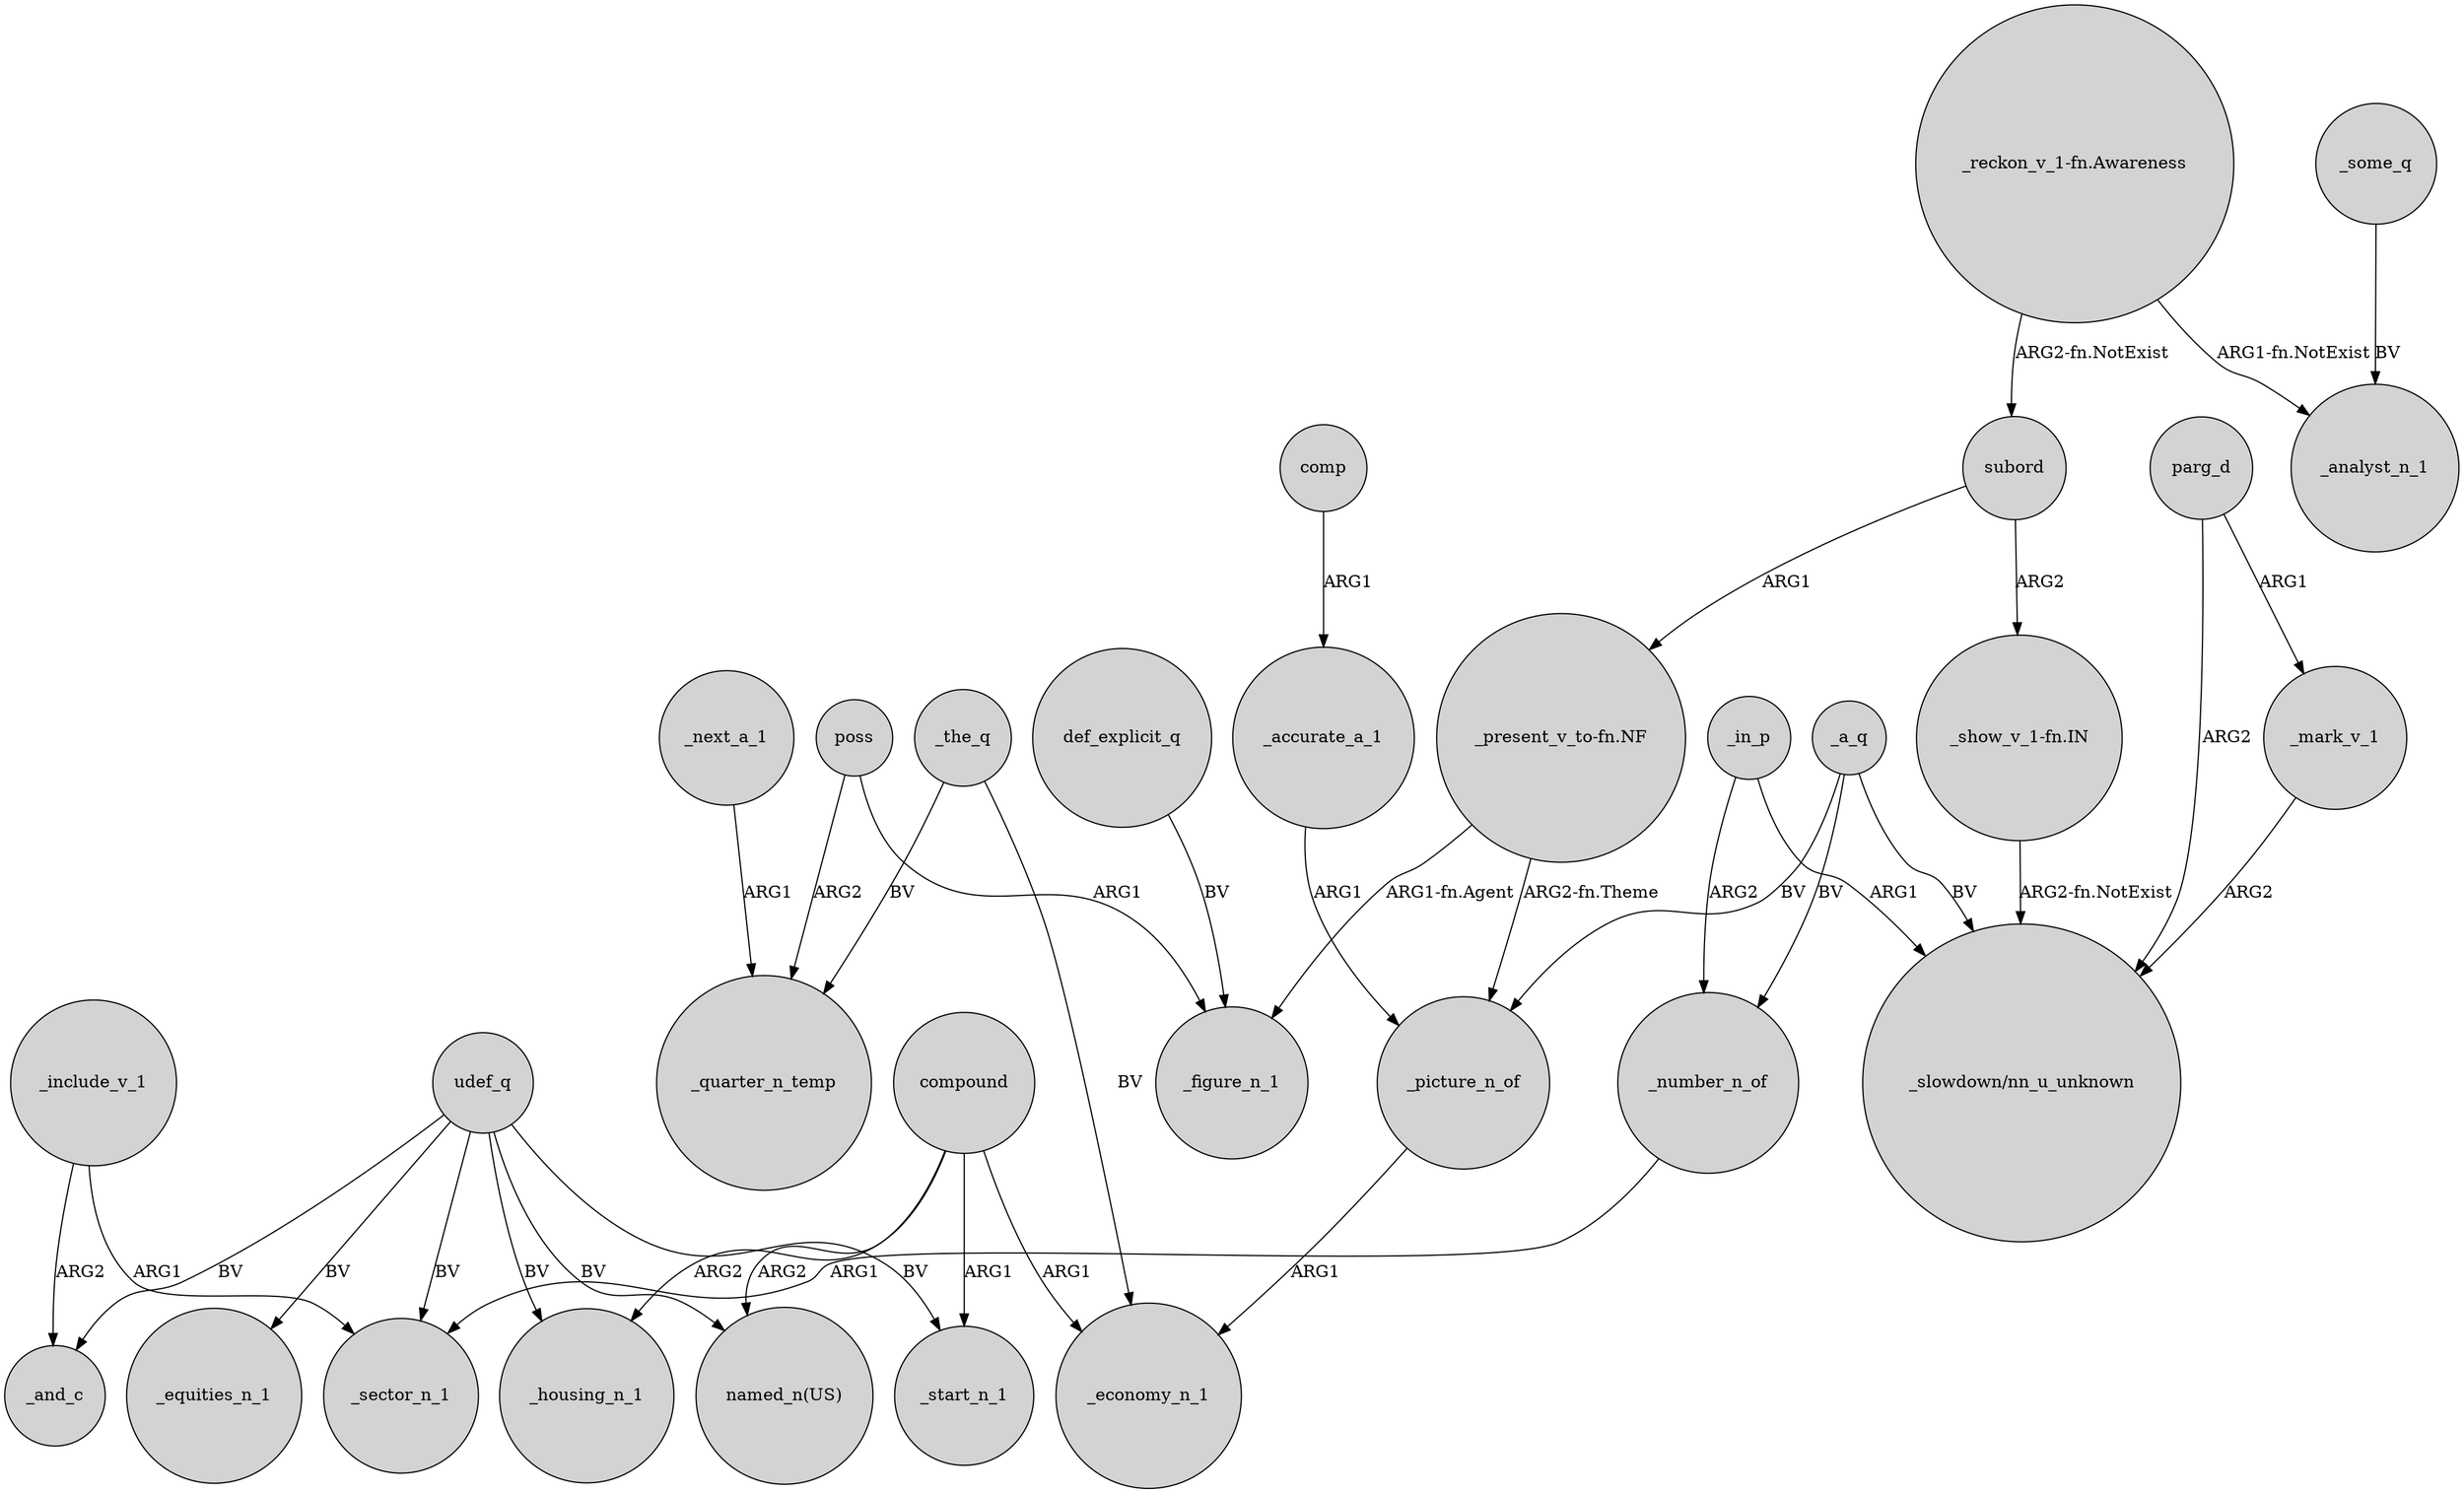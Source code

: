 digraph {
	node [shape=circle style=filled]
	_include_v_1 -> _and_c [label=ARG2]
	subord -> "_present_v_to-fn.NF" [label=ARG1]
	def_explicit_q -> _figure_n_1 [label=BV]
	udef_q -> "named_n(US)" [label=BV]
	_a_q -> _number_n_of [label=BV]
	_mark_v_1 -> "_slowdown/nn_u_unknown" [label=ARG2]
	_next_a_1 -> _quarter_n_temp [label=ARG1]
	_include_v_1 -> _sector_n_1 [label=ARG1]
	udef_q -> _housing_n_1 [label=BV]
	_the_q -> _quarter_n_temp [label=BV]
	poss -> _figure_n_1 [label=ARG1]
	_the_q -> _economy_n_1 [label=BV]
	subord -> "_show_v_1-fn.IN" [label=ARG2]
	_a_q -> _picture_n_of [label=BV]
	compound -> "named_n(US)" [label=ARG2]
	"_show_v_1-fn.IN" -> "_slowdown/nn_u_unknown" [label="ARG2-fn.NotExist"]
	comp -> _accurate_a_1 [label=ARG1]
	poss -> _quarter_n_temp [label=ARG2]
	udef_q -> _sector_n_1 [label=BV]
	udef_q -> _start_n_1 [label=BV]
	_picture_n_of -> _economy_n_1 [label=ARG1]
	_in_p -> "_slowdown/nn_u_unknown" [label=ARG1]
	_accurate_a_1 -> _picture_n_of [label=ARG1]
	_some_q -> _analyst_n_1 [label=BV]
	"_reckon_v_1-fn.Awareness" -> subord [label="ARG2-fn.NotExist"]
	_number_n_of -> _sector_n_1 [label=ARG1]
	_in_p -> _number_n_of [label=ARG2]
	"_present_v_to-fn.NF" -> _picture_n_of [label="ARG2-fn.Theme"]
	_a_q -> "_slowdown/nn_u_unknown" [label=BV]
	parg_d -> "_slowdown/nn_u_unknown" [label=ARG2]
	udef_q -> _equities_n_1 [label=BV]
	"_reckon_v_1-fn.Awareness" -> _analyst_n_1 [label="ARG1-fn.NotExist"]
	compound -> _economy_n_1 [label=ARG1]
	compound -> _housing_n_1 [label=ARG2]
	"_present_v_to-fn.NF" -> _figure_n_1 [label="ARG1-fn.Agent"]
	compound -> _start_n_1 [label=ARG1]
	udef_q -> _and_c [label=BV]
	parg_d -> _mark_v_1 [label=ARG1]
}
